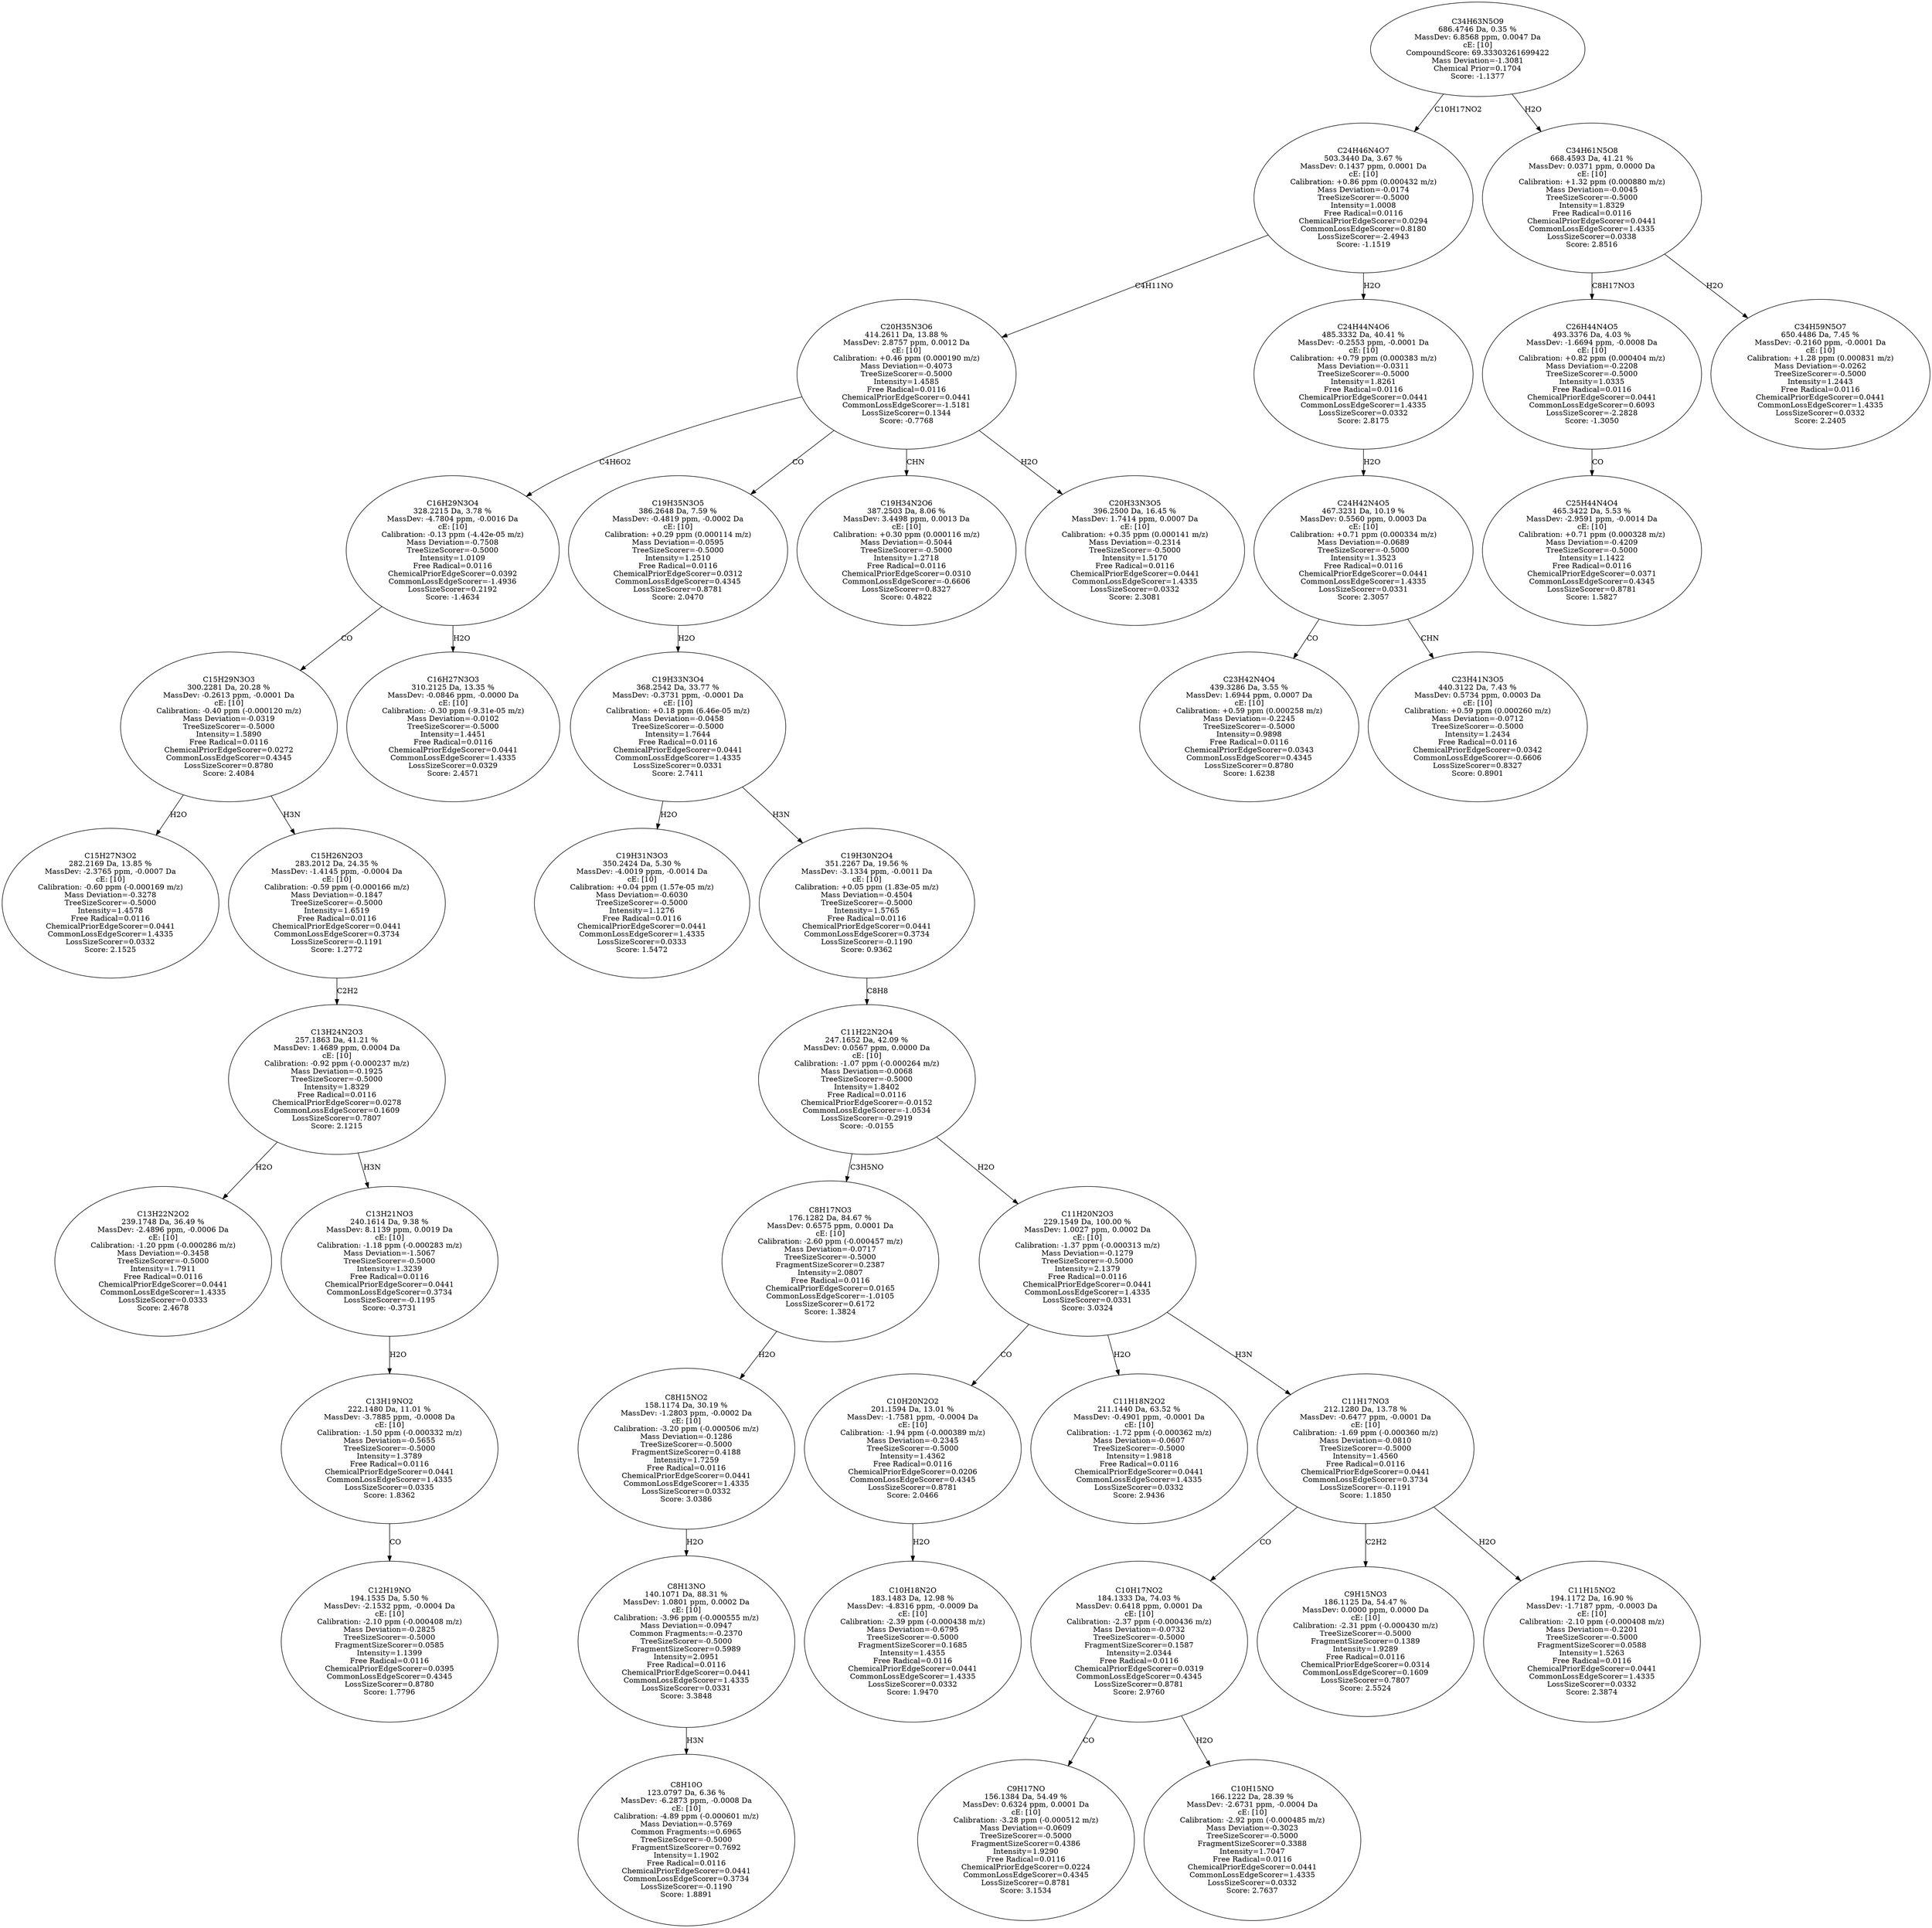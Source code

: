 strict digraph {
v1 [label="C15H27N3O2\n282.2169 Da, 13.85 %\nMassDev: -2.3765 ppm, -0.0007 Da\ncE: [10]\nCalibration: -0.60 ppm (-0.000169 m/z)\nMass Deviation=-0.3278\nTreeSizeScorer=-0.5000\nIntensity=1.4578\nFree Radical=0.0116\nChemicalPriorEdgeScorer=0.0441\nCommonLossEdgeScorer=1.4335\nLossSizeScorer=0.0332\nScore: 2.1525"];
v2 [label="C13H22N2O2\n239.1748 Da, 36.49 %\nMassDev: -2.4896 ppm, -0.0006 Da\ncE: [10]\nCalibration: -1.20 ppm (-0.000286 m/z)\nMass Deviation=-0.3458\nTreeSizeScorer=-0.5000\nIntensity=1.7911\nFree Radical=0.0116\nChemicalPriorEdgeScorer=0.0441\nCommonLossEdgeScorer=1.4335\nLossSizeScorer=0.0333\nScore: 2.4678"];
v3 [label="C12H19NO\n194.1535 Da, 5.50 %\nMassDev: -2.1532 ppm, -0.0004 Da\ncE: [10]\nCalibration: -2.10 ppm (-0.000408 m/z)\nMass Deviation=-0.2825\nTreeSizeScorer=-0.5000\nFragmentSizeScorer=0.0585\nIntensity=1.1399\nFree Radical=0.0116\nChemicalPriorEdgeScorer=0.0395\nCommonLossEdgeScorer=0.4345\nLossSizeScorer=0.8780\nScore: 1.7796"];
v4 [label="C13H19NO2\n222.1480 Da, 11.01 %\nMassDev: -3.7885 ppm, -0.0008 Da\ncE: [10]\nCalibration: -1.50 ppm (-0.000332 m/z)\nMass Deviation=-0.5655\nTreeSizeScorer=-0.5000\nIntensity=1.3789\nFree Radical=0.0116\nChemicalPriorEdgeScorer=0.0441\nCommonLossEdgeScorer=1.4335\nLossSizeScorer=0.0335\nScore: 1.8362"];
v5 [label="C13H21NO3\n240.1614 Da, 9.38 %\nMassDev: 8.1139 ppm, 0.0019 Da\ncE: [10]\nCalibration: -1.18 ppm (-0.000283 m/z)\nMass Deviation=-1.5067\nTreeSizeScorer=-0.5000\nIntensity=1.3239\nFree Radical=0.0116\nChemicalPriorEdgeScorer=0.0441\nCommonLossEdgeScorer=0.3734\nLossSizeScorer=-0.1195\nScore: -0.3731"];
v6 [label="C13H24N2O3\n257.1863 Da, 41.21 %\nMassDev: 1.4689 ppm, 0.0004 Da\ncE: [10]\nCalibration: -0.92 ppm (-0.000237 m/z)\nMass Deviation=-0.1925\nTreeSizeScorer=-0.5000\nIntensity=1.8329\nFree Radical=0.0116\nChemicalPriorEdgeScorer=0.0278\nCommonLossEdgeScorer=0.1609\nLossSizeScorer=0.7807\nScore: 2.1215"];
v7 [label="C15H26N2O3\n283.2012 Da, 24.35 %\nMassDev: -1.4145 ppm, -0.0004 Da\ncE: [10]\nCalibration: -0.59 ppm (-0.000166 m/z)\nMass Deviation=-0.1847\nTreeSizeScorer=-0.5000\nIntensity=1.6519\nFree Radical=0.0116\nChemicalPriorEdgeScorer=0.0441\nCommonLossEdgeScorer=0.3734\nLossSizeScorer=-0.1191\nScore: 1.2772"];
v8 [label="C15H29N3O3\n300.2281 Da, 20.28 %\nMassDev: -0.2613 ppm, -0.0001 Da\ncE: [10]\nCalibration: -0.40 ppm (-0.000120 m/z)\nMass Deviation=-0.0319\nTreeSizeScorer=-0.5000\nIntensity=1.5890\nFree Radical=0.0116\nChemicalPriorEdgeScorer=0.0272\nCommonLossEdgeScorer=0.4345\nLossSizeScorer=0.8780\nScore: 2.4084"];
v9 [label="C16H27N3O3\n310.2125 Da, 13.35 %\nMassDev: -0.0846 ppm, -0.0000 Da\ncE: [10]\nCalibration: -0.30 ppm (-9.31e-05 m/z)\nMass Deviation=-0.0102\nTreeSizeScorer=-0.5000\nIntensity=1.4451\nFree Radical=0.0116\nChemicalPriorEdgeScorer=0.0441\nCommonLossEdgeScorer=1.4335\nLossSizeScorer=0.0329\nScore: 2.4571"];
v10 [label="C16H29N3O4\n328.2215 Da, 3.78 %\nMassDev: -4.7804 ppm, -0.0016 Da\ncE: [10]\nCalibration: -0.13 ppm (-4.42e-05 m/z)\nMass Deviation=-0.7508\nTreeSizeScorer=-0.5000\nIntensity=1.0109\nFree Radical=0.0116\nChemicalPriorEdgeScorer=0.0392\nCommonLossEdgeScorer=-1.4936\nLossSizeScorer=0.2192\nScore: -1.4634"];
v11 [label="C19H31N3O3\n350.2424 Da, 5.30 %\nMassDev: -4.0019 ppm, -0.0014 Da\ncE: [10]\nCalibration: +0.04 ppm (1.57e-05 m/z)\nMass Deviation=-0.6030\nTreeSizeScorer=-0.5000\nIntensity=1.1276\nFree Radical=0.0116\nChemicalPriorEdgeScorer=0.0441\nCommonLossEdgeScorer=1.4335\nLossSizeScorer=0.0333\nScore: 1.5472"];
v12 [label="C8H10O\n123.0797 Da, 6.36 %\nMassDev: -6.2873 ppm, -0.0008 Da\ncE: [10]\nCalibration: -4.89 ppm (-0.000601 m/z)\nMass Deviation=-0.5769\nCommon Fragments:=0.6965\nTreeSizeScorer=-0.5000\nFragmentSizeScorer=0.7692\nIntensity=1.1902\nFree Radical=0.0116\nChemicalPriorEdgeScorer=0.0441\nCommonLossEdgeScorer=0.3734\nLossSizeScorer=-0.1190\nScore: 1.8891"];
v13 [label="C8H13NO\n140.1071 Da, 88.31 %\nMassDev: 1.0801 ppm, 0.0002 Da\ncE: [10]\nCalibration: -3.96 ppm (-0.000555 m/z)\nMass Deviation=-0.0947\nCommon Fragments:=-0.2370\nTreeSizeScorer=-0.5000\nFragmentSizeScorer=0.5989\nIntensity=2.0951\nFree Radical=0.0116\nChemicalPriorEdgeScorer=0.0441\nCommonLossEdgeScorer=1.4335\nLossSizeScorer=0.0331\nScore: 3.3848"];
v14 [label="C8H15NO2\n158.1174 Da, 30.19 %\nMassDev: -1.2803 ppm, -0.0002 Da\ncE: [10]\nCalibration: -3.20 ppm (-0.000506 m/z)\nMass Deviation=-0.1286\nTreeSizeScorer=-0.5000\nFragmentSizeScorer=0.4188\nIntensity=1.7259\nFree Radical=0.0116\nChemicalPriorEdgeScorer=0.0441\nCommonLossEdgeScorer=1.4335\nLossSizeScorer=0.0332\nScore: 3.0386"];
v15 [label="C8H17NO3\n176.1282 Da, 84.67 %\nMassDev: 0.6575 ppm, 0.0001 Da\ncE: [10]\nCalibration: -2.60 ppm (-0.000457 m/z)\nMass Deviation=-0.0717\nTreeSizeScorer=-0.5000\nFragmentSizeScorer=0.2387\nIntensity=2.0807\nFree Radical=0.0116\nChemicalPriorEdgeScorer=0.0165\nCommonLossEdgeScorer=-1.0105\nLossSizeScorer=0.6172\nScore: 1.3824"];
v16 [label="C10H18N2O\n183.1483 Da, 12.98 %\nMassDev: -4.8316 ppm, -0.0009 Da\ncE: [10]\nCalibration: -2.39 ppm (-0.000438 m/z)\nMass Deviation=-0.6795\nTreeSizeScorer=-0.5000\nFragmentSizeScorer=0.1685\nIntensity=1.4355\nFree Radical=0.0116\nChemicalPriorEdgeScorer=0.0441\nCommonLossEdgeScorer=1.4335\nLossSizeScorer=0.0332\nScore: 1.9470"];
v17 [label="C10H20N2O2\n201.1594 Da, 13.01 %\nMassDev: -1.7581 ppm, -0.0004 Da\ncE: [10]\nCalibration: -1.94 ppm (-0.000389 m/z)\nMass Deviation=-0.2345\nTreeSizeScorer=-0.5000\nIntensity=1.4362\nFree Radical=0.0116\nChemicalPriorEdgeScorer=0.0206\nCommonLossEdgeScorer=0.4345\nLossSizeScorer=0.8781\nScore: 2.0466"];
v18 [label="C11H18N2O2\n211.1440 Da, 63.52 %\nMassDev: -0.4901 ppm, -0.0001 Da\ncE: [10]\nCalibration: -1.72 ppm (-0.000362 m/z)\nMass Deviation=-0.0607\nTreeSizeScorer=-0.5000\nIntensity=1.9818\nFree Radical=0.0116\nChemicalPriorEdgeScorer=0.0441\nCommonLossEdgeScorer=1.4335\nLossSizeScorer=0.0332\nScore: 2.9436"];
v19 [label="C9H17NO\n156.1384 Da, 54.49 %\nMassDev: 0.6324 ppm, 0.0001 Da\ncE: [10]\nCalibration: -3.28 ppm (-0.000512 m/z)\nMass Deviation=-0.0609\nTreeSizeScorer=-0.5000\nFragmentSizeScorer=0.4386\nIntensity=1.9290\nFree Radical=0.0116\nChemicalPriorEdgeScorer=0.0224\nCommonLossEdgeScorer=0.4345\nLossSizeScorer=0.8781\nScore: 3.1534"];
v20 [label="C10H15NO\n166.1222 Da, 28.39 %\nMassDev: -2.6731 ppm, -0.0004 Da\ncE: [10]\nCalibration: -2.92 ppm (-0.000485 m/z)\nMass Deviation=-0.3023\nTreeSizeScorer=-0.5000\nFragmentSizeScorer=0.3388\nIntensity=1.7047\nFree Radical=0.0116\nChemicalPriorEdgeScorer=0.0441\nCommonLossEdgeScorer=1.4335\nLossSizeScorer=0.0332\nScore: 2.7637"];
v21 [label="C10H17NO2\n184.1333 Da, 74.03 %\nMassDev: 0.6418 ppm, 0.0001 Da\ncE: [10]\nCalibration: -2.37 ppm (-0.000436 m/z)\nMass Deviation=-0.0732\nTreeSizeScorer=-0.5000\nFragmentSizeScorer=0.1587\nIntensity=2.0344\nFree Radical=0.0116\nChemicalPriorEdgeScorer=0.0319\nCommonLossEdgeScorer=0.4345\nLossSizeScorer=0.8781\nScore: 2.9760"];
v22 [label="C9H15NO3\n186.1125 Da, 54.47 %\nMassDev: 0.0000 ppm, 0.0000 Da\ncE: [10]\nCalibration: -2.31 ppm (-0.000430 m/z)\nTreeSizeScorer=-0.5000\nFragmentSizeScorer=0.1389\nIntensity=1.9289\nFree Radical=0.0116\nChemicalPriorEdgeScorer=0.0314\nCommonLossEdgeScorer=0.1609\nLossSizeScorer=0.7807\nScore: 2.5524"];
v23 [label="C11H15NO2\n194.1172 Da, 16.90 %\nMassDev: -1.7187 ppm, -0.0003 Da\ncE: [10]\nCalibration: -2.10 ppm (-0.000408 m/z)\nMass Deviation=-0.2201\nTreeSizeScorer=-0.5000\nFragmentSizeScorer=0.0588\nIntensity=1.5263\nFree Radical=0.0116\nChemicalPriorEdgeScorer=0.0441\nCommonLossEdgeScorer=1.4335\nLossSizeScorer=0.0332\nScore: 2.3874"];
v24 [label="C11H17NO3\n212.1280 Da, 13.78 %\nMassDev: -0.6477 ppm, -0.0001 Da\ncE: [10]\nCalibration: -1.69 ppm (-0.000360 m/z)\nMass Deviation=-0.0810\nTreeSizeScorer=-0.5000\nIntensity=1.4560\nFree Radical=0.0116\nChemicalPriorEdgeScorer=0.0441\nCommonLossEdgeScorer=0.3734\nLossSizeScorer=-0.1191\nScore: 1.1850"];
v25 [label="C11H20N2O3\n229.1549 Da, 100.00 %\nMassDev: 1.0027 ppm, 0.0002 Da\ncE: [10]\nCalibration: -1.37 ppm (-0.000313 m/z)\nMass Deviation=-0.1279\nTreeSizeScorer=-0.5000\nIntensity=2.1379\nFree Radical=0.0116\nChemicalPriorEdgeScorer=0.0441\nCommonLossEdgeScorer=1.4335\nLossSizeScorer=0.0331\nScore: 3.0324"];
v26 [label="C11H22N2O4\n247.1652 Da, 42.09 %\nMassDev: 0.0567 ppm, 0.0000 Da\ncE: [10]\nCalibration: -1.07 ppm (-0.000264 m/z)\nMass Deviation=-0.0068\nTreeSizeScorer=-0.5000\nIntensity=1.8402\nFree Radical=0.0116\nChemicalPriorEdgeScorer=-0.0152\nCommonLossEdgeScorer=-1.0534\nLossSizeScorer=-0.2919\nScore: -0.0155"];
v27 [label="C19H30N2O4\n351.2267 Da, 19.56 %\nMassDev: -3.1334 ppm, -0.0011 Da\ncE: [10]\nCalibration: +0.05 ppm (1.83e-05 m/z)\nMass Deviation=-0.4504\nTreeSizeScorer=-0.5000\nIntensity=1.5765\nFree Radical=0.0116\nChemicalPriorEdgeScorer=0.0441\nCommonLossEdgeScorer=0.3734\nLossSizeScorer=-0.1190\nScore: 0.9362"];
v28 [label="C19H33N3O4\n368.2542 Da, 33.77 %\nMassDev: -0.3731 ppm, -0.0001 Da\ncE: [10]\nCalibration: +0.18 ppm (6.46e-05 m/z)\nMass Deviation=-0.0458\nTreeSizeScorer=-0.5000\nIntensity=1.7644\nFree Radical=0.0116\nChemicalPriorEdgeScorer=0.0441\nCommonLossEdgeScorer=1.4335\nLossSizeScorer=0.0331\nScore: 2.7411"];
v29 [label="C19H35N3O5\n386.2648 Da, 7.59 %\nMassDev: -0.4819 ppm, -0.0002 Da\ncE: [10]\nCalibration: +0.29 ppm (0.000114 m/z)\nMass Deviation=-0.0595\nTreeSizeScorer=-0.5000\nIntensity=1.2510\nFree Radical=0.0116\nChemicalPriorEdgeScorer=0.0312\nCommonLossEdgeScorer=0.4345\nLossSizeScorer=0.8781\nScore: 2.0470"];
v30 [label="C19H34N2O6\n387.2503 Da, 8.06 %\nMassDev: 3.4498 ppm, 0.0013 Da\ncE: [10]\nCalibration: +0.30 ppm (0.000116 m/z)\nMass Deviation=-0.5044\nTreeSizeScorer=-0.5000\nIntensity=1.2718\nFree Radical=0.0116\nChemicalPriorEdgeScorer=0.0310\nCommonLossEdgeScorer=-0.6606\nLossSizeScorer=0.8327\nScore: 0.4822"];
v31 [label="C20H33N3O5\n396.2500 Da, 16.45 %\nMassDev: 1.7414 ppm, 0.0007 Da\ncE: [10]\nCalibration: +0.35 ppm (0.000141 m/z)\nMass Deviation=-0.2314\nTreeSizeScorer=-0.5000\nIntensity=1.5170\nFree Radical=0.0116\nChemicalPriorEdgeScorer=0.0441\nCommonLossEdgeScorer=1.4335\nLossSizeScorer=0.0332\nScore: 2.3081"];
v32 [label="C20H35N3O6\n414.2611 Da, 13.88 %\nMassDev: 2.8757 ppm, 0.0012 Da\ncE: [10]\nCalibration: +0.46 ppm (0.000190 m/z)\nMass Deviation=-0.4073\nTreeSizeScorer=-0.5000\nIntensity=1.4585\nFree Radical=0.0116\nChemicalPriorEdgeScorer=0.0441\nCommonLossEdgeScorer=-1.5181\nLossSizeScorer=0.1344\nScore: -0.7768"];
v33 [label="C23H42N4O4\n439.3286 Da, 3.55 %\nMassDev: 1.6944 ppm, 0.0007 Da\ncE: [10]\nCalibration: +0.59 ppm (0.000258 m/z)\nMass Deviation=-0.2245\nTreeSizeScorer=-0.5000\nIntensity=0.9898\nFree Radical=0.0116\nChemicalPriorEdgeScorer=0.0343\nCommonLossEdgeScorer=0.4345\nLossSizeScorer=0.8780\nScore: 1.6238"];
v34 [label="C23H41N3O5\n440.3122 Da, 7.43 %\nMassDev: 0.5734 ppm, 0.0003 Da\ncE: [10]\nCalibration: +0.59 ppm (0.000260 m/z)\nMass Deviation=-0.0712\nTreeSizeScorer=-0.5000\nIntensity=1.2434\nFree Radical=0.0116\nChemicalPriorEdgeScorer=0.0342\nCommonLossEdgeScorer=-0.6606\nLossSizeScorer=0.8327\nScore: 0.8901"];
v35 [label="C24H42N4O5\n467.3231 Da, 10.19 %\nMassDev: 0.5560 ppm, 0.0003 Da\ncE: [10]\nCalibration: +0.71 ppm (0.000334 m/z)\nMass Deviation=-0.0689\nTreeSizeScorer=-0.5000\nIntensity=1.3523\nFree Radical=0.0116\nChemicalPriorEdgeScorer=0.0441\nCommonLossEdgeScorer=1.4335\nLossSizeScorer=0.0331\nScore: 2.3057"];
v36 [label="C24H44N4O6\n485.3332 Da, 40.41 %\nMassDev: -0.2553 ppm, -0.0001 Da\ncE: [10]\nCalibration: +0.79 ppm (0.000383 m/z)\nMass Deviation=-0.0311\nTreeSizeScorer=-0.5000\nIntensity=1.8261\nFree Radical=0.0116\nChemicalPriorEdgeScorer=0.0441\nCommonLossEdgeScorer=1.4335\nLossSizeScorer=0.0332\nScore: 2.8175"];
v37 [label="C24H46N4O7\n503.3440 Da, 3.67 %\nMassDev: 0.1437 ppm, 0.0001 Da\ncE: [10]\nCalibration: +0.86 ppm (0.000432 m/z)\nMass Deviation=-0.0174\nTreeSizeScorer=-0.5000\nIntensity=1.0008\nFree Radical=0.0116\nChemicalPriorEdgeScorer=0.0294\nCommonLossEdgeScorer=0.8180\nLossSizeScorer=-2.4943\nScore: -1.1519"];
v38 [label="C25H44N4O4\n465.3422 Da, 5.53 %\nMassDev: -2.9591 ppm, -0.0014 Da\ncE: [10]\nCalibration: +0.71 ppm (0.000328 m/z)\nMass Deviation=-0.4209\nTreeSizeScorer=-0.5000\nIntensity=1.1422\nFree Radical=0.0116\nChemicalPriorEdgeScorer=0.0371\nCommonLossEdgeScorer=0.4345\nLossSizeScorer=0.8781\nScore: 1.5827"];
v39 [label="C26H44N4O5\n493.3376 Da, 4.03 %\nMassDev: -1.6694 ppm, -0.0008 Da\ncE: [10]\nCalibration: +0.82 ppm (0.000404 m/z)\nMass Deviation=-0.2208\nTreeSizeScorer=-0.5000\nIntensity=1.0335\nFree Radical=0.0116\nChemicalPriorEdgeScorer=0.0441\nCommonLossEdgeScorer=0.6093\nLossSizeScorer=-2.2828\nScore: -1.3050"];
v40 [label="C34H59N5O7\n650.4486 Da, 7.45 %\nMassDev: -0.2160 ppm, -0.0001 Da\ncE: [10]\nCalibration: +1.28 ppm (0.000831 m/z)\nMass Deviation=-0.0262\nTreeSizeScorer=-0.5000\nIntensity=1.2443\nFree Radical=0.0116\nChemicalPriorEdgeScorer=0.0441\nCommonLossEdgeScorer=1.4335\nLossSizeScorer=0.0332\nScore: 2.2405"];
v41 [label="C34H61N5O8\n668.4593 Da, 41.21 %\nMassDev: 0.0371 ppm, 0.0000 Da\ncE: [10]\nCalibration: +1.32 ppm (0.000880 m/z)\nMass Deviation=-0.0045\nTreeSizeScorer=-0.5000\nIntensity=1.8329\nFree Radical=0.0116\nChemicalPriorEdgeScorer=0.0441\nCommonLossEdgeScorer=1.4335\nLossSizeScorer=0.0338\nScore: 2.8516"];
v42 [label="C34H63N5O9\n686.4746 Da, 0.35 %\nMassDev: 6.8568 ppm, 0.0047 Da\ncE: [10]\nCompoundScore: 69.33303261699422\nMass Deviation=-1.3081\nChemical Prior=0.1704\nScore: -1.1377"];
v8 -> v1 [label="H2O"];
v6 -> v2 [label="H2O"];
v4 -> v3 [label="CO"];
v5 -> v4 [label="H2O"];
v6 -> v5 [label="H3N"];
v7 -> v6 [label="C2H2"];
v8 -> v7 [label="H3N"];
v10 -> v8 [label="CO"];
v10 -> v9 [label="H2O"];
v32 -> v10 [label="C4H6O2"];
v28 -> v11 [label="H2O"];
v13 -> v12 [label="H3N"];
v14 -> v13 [label="H2O"];
v15 -> v14 [label="H2O"];
v26 -> v15 [label="C3H5NO"];
v17 -> v16 [label="H2O"];
v25 -> v17 [label="CO"];
v25 -> v18 [label="H2O"];
v21 -> v19 [label="CO"];
v21 -> v20 [label="H2O"];
v24 -> v21 [label="CO"];
v24 -> v22 [label="C2H2"];
v24 -> v23 [label="H2O"];
v25 -> v24 [label="H3N"];
v26 -> v25 [label="H2O"];
v27 -> v26 [label="C8H8"];
v28 -> v27 [label="H3N"];
v29 -> v28 [label="H2O"];
v32 -> v29 [label="CO"];
v32 -> v30 [label="CHN"];
v32 -> v31 [label="H2O"];
v37 -> v32 [label="C4H11NO"];
v35 -> v33 [label="CO"];
v35 -> v34 [label="CHN"];
v36 -> v35 [label="H2O"];
v37 -> v36 [label="H2O"];
v42 -> v37 [label="C10H17NO2"];
v39 -> v38 [label="CO"];
v41 -> v39 [label="C8H17NO3"];
v41 -> v40 [label="H2O"];
v42 -> v41 [label="H2O"];
}